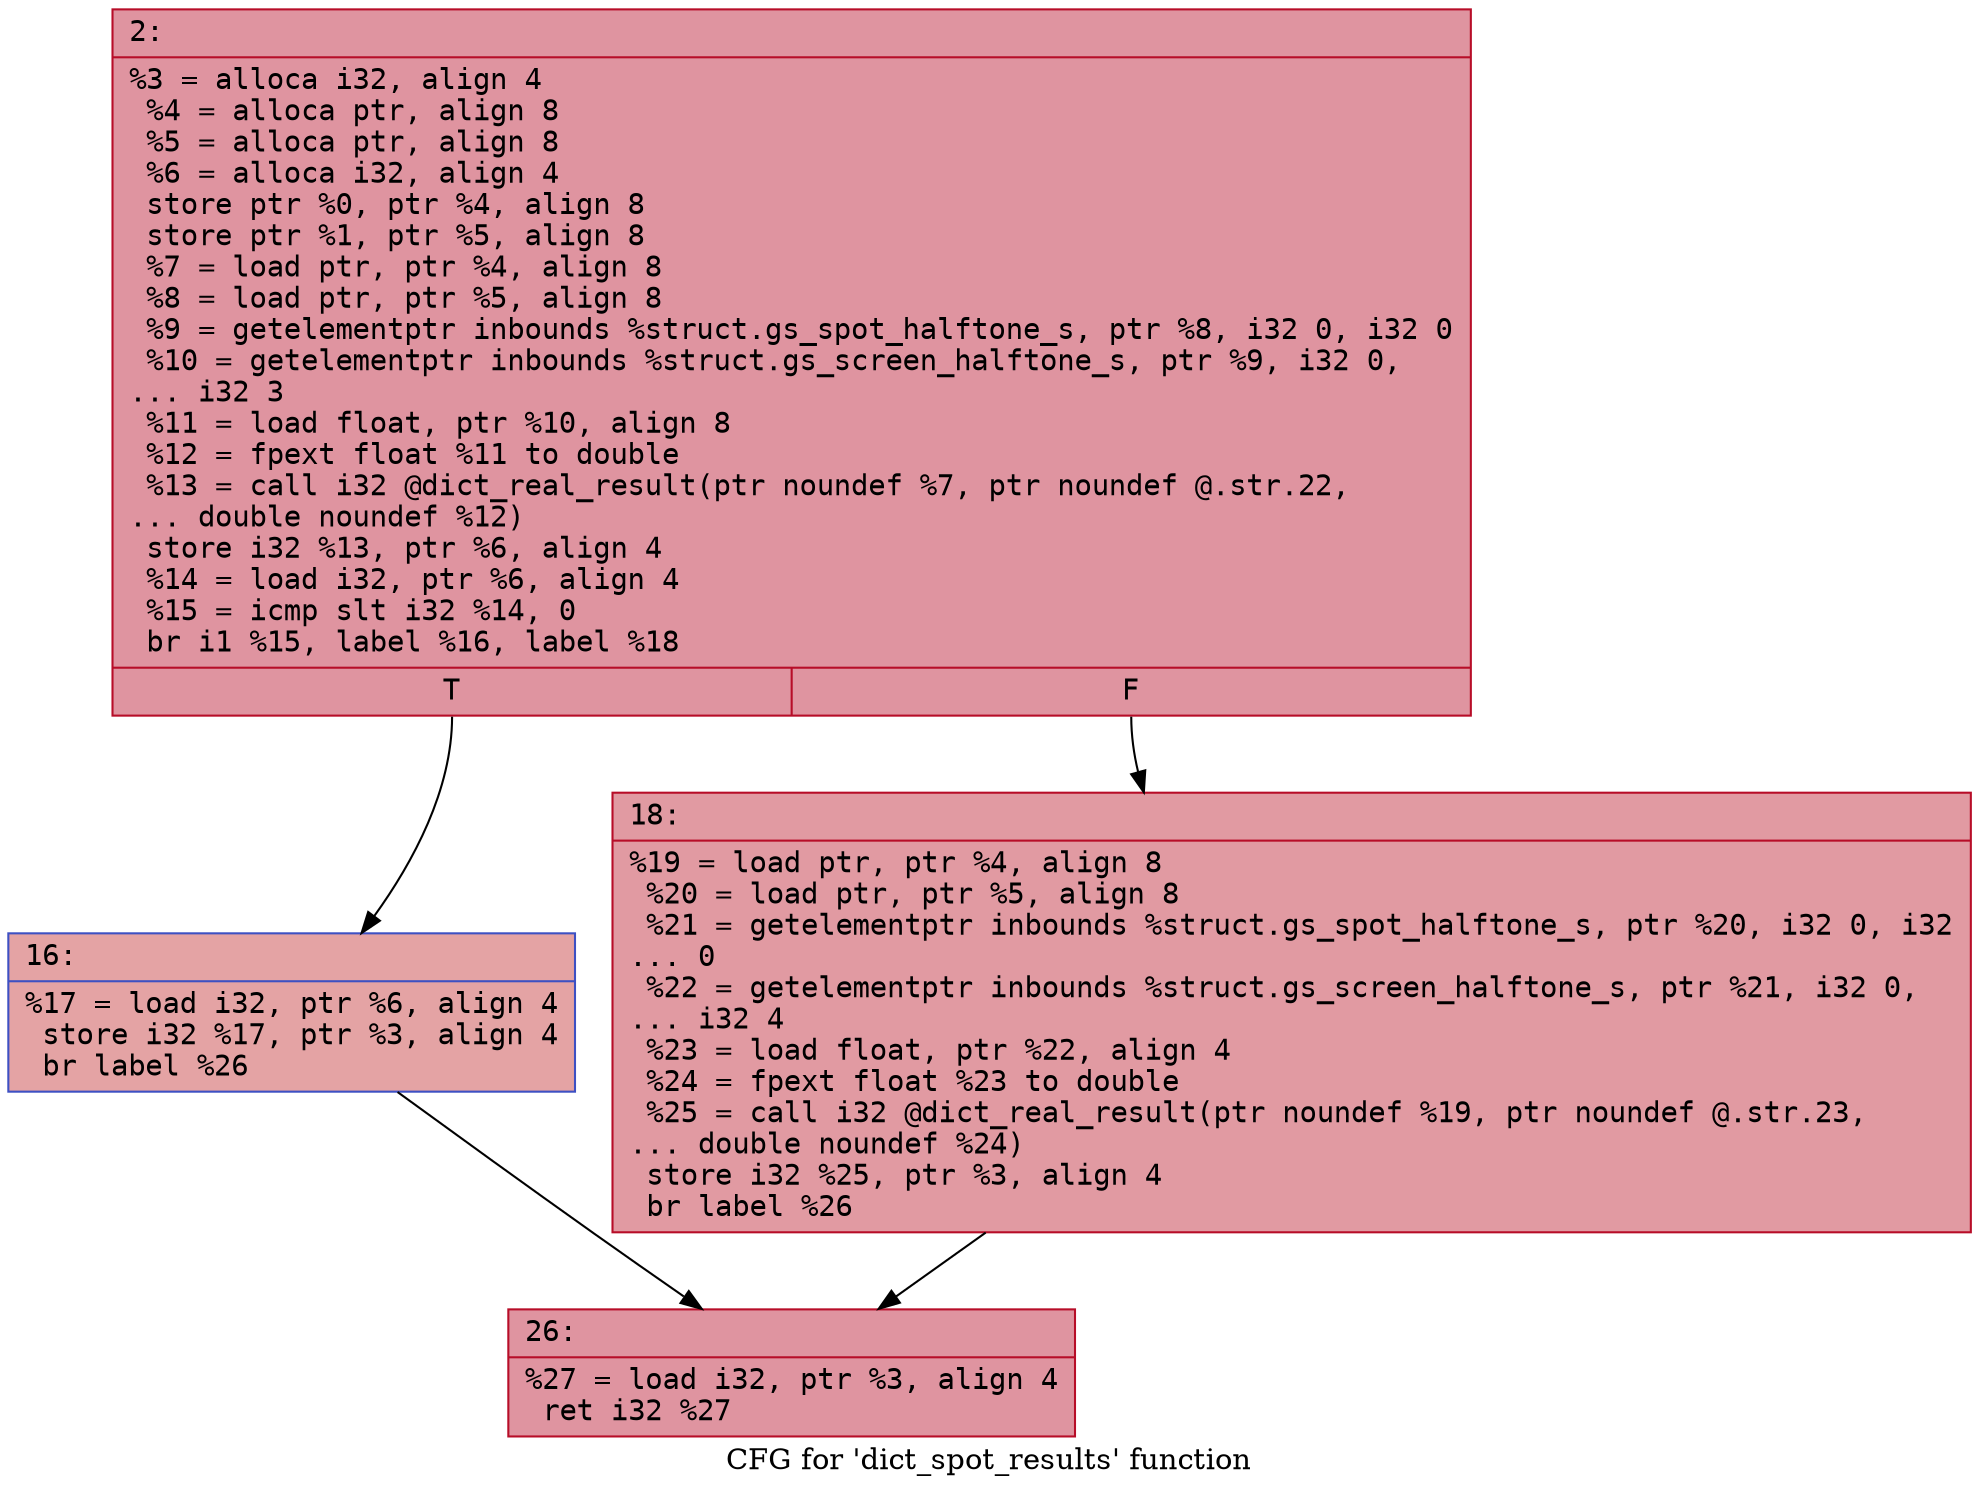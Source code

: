 digraph "CFG for 'dict_spot_results' function" {
	label="CFG for 'dict_spot_results' function";

	Node0x600001fe8c30 [shape=record,color="#b70d28ff", style=filled, fillcolor="#b70d2870" fontname="Courier",label="{2:\l|  %3 = alloca i32, align 4\l  %4 = alloca ptr, align 8\l  %5 = alloca ptr, align 8\l  %6 = alloca i32, align 4\l  store ptr %0, ptr %4, align 8\l  store ptr %1, ptr %5, align 8\l  %7 = load ptr, ptr %4, align 8\l  %8 = load ptr, ptr %5, align 8\l  %9 = getelementptr inbounds %struct.gs_spot_halftone_s, ptr %8, i32 0, i32 0\l  %10 = getelementptr inbounds %struct.gs_screen_halftone_s, ptr %9, i32 0,\l... i32 3\l  %11 = load float, ptr %10, align 8\l  %12 = fpext float %11 to double\l  %13 = call i32 @dict_real_result(ptr noundef %7, ptr noundef @.str.22,\l... double noundef %12)\l  store i32 %13, ptr %6, align 4\l  %14 = load i32, ptr %6, align 4\l  %15 = icmp slt i32 %14, 0\l  br i1 %15, label %16, label %18\l|{<s0>T|<s1>F}}"];
	Node0x600001fe8c30:s0 -> Node0x600001fe8c80[tooltip="2 -> 16\nProbability 37.50%" ];
	Node0x600001fe8c30:s1 -> Node0x600001fe8cd0[tooltip="2 -> 18\nProbability 62.50%" ];
	Node0x600001fe8c80 [shape=record,color="#3d50c3ff", style=filled, fillcolor="#c32e3170" fontname="Courier",label="{16:\l|  %17 = load i32, ptr %6, align 4\l  store i32 %17, ptr %3, align 4\l  br label %26\l}"];
	Node0x600001fe8c80 -> Node0x600001fe8d20[tooltip="16 -> 26\nProbability 100.00%" ];
	Node0x600001fe8cd0 [shape=record,color="#b70d28ff", style=filled, fillcolor="#bb1b2c70" fontname="Courier",label="{18:\l|  %19 = load ptr, ptr %4, align 8\l  %20 = load ptr, ptr %5, align 8\l  %21 = getelementptr inbounds %struct.gs_spot_halftone_s, ptr %20, i32 0, i32\l... 0\l  %22 = getelementptr inbounds %struct.gs_screen_halftone_s, ptr %21, i32 0,\l... i32 4\l  %23 = load float, ptr %22, align 4\l  %24 = fpext float %23 to double\l  %25 = call i32 @dict_real_result(ptr noundef %19, ptr noundef @.str.23,\l... double noundef %24)\l  store i32 %25, ptr %3, align 4\l  br label %26\l}"];
	Node0x600001fe8cd0 -> Node0x600001fe8d20[tooltip="18 -> 26\nProbability 100.00%" ];
	Node0x600001fe8d20 [shape=record,color="#b70d28ff", style=filled, fillcolor="#b70d2870" fontname="Courier",label="{26:\l|  %27 = load i32, ptr %3, align 4\l  ret i32 %27\l}"];
}
